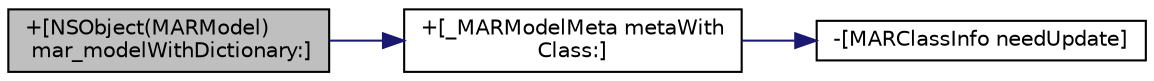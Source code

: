 digraph "+[NSObject(MARModel) mar_modelWithDictionary:]"
{
  edge [fontname="Helvetica",fontsize="10",labelfontname="Helvetica",labelfontsize="10"];
  node [fontname="Helvetica",fontsize="10",shape=record];
  rankdir="LR";
  Node56 [label="+[NSObject(MARModel)\l mar_modelWithDictionary:]",height=0.2,width=0.4,color="black", fillcolor="grey75", style="filled", fontcolor="black"];
  Node56 -> Node57 [color="midnightblue",fontsize="10",style="solid"];
  Node57 [label="+[_MARModelMeta metaWith\lClass:]",height=0.2,width=0.4,color="black", fillcolor="white", style="filled",URL="$interface___m_a_r_model_meta.html#a0f5be1bdc51aaf26ec0163b69b672b1e",tooltip="Returns the cached model class meta "];
  Node57 -> Node58 [color="midnightblue",fontsize="10",style="solid"];
  Node58 [label="-[MARClassInfo needUpdate]",height=0.2,width=0.4,color="black", fillcolor="white", style="filled",URL="$interface_m_a_r_class_info.html#ae70c6b93e18b3bb283bd5f5bcb25dae2"];
}
